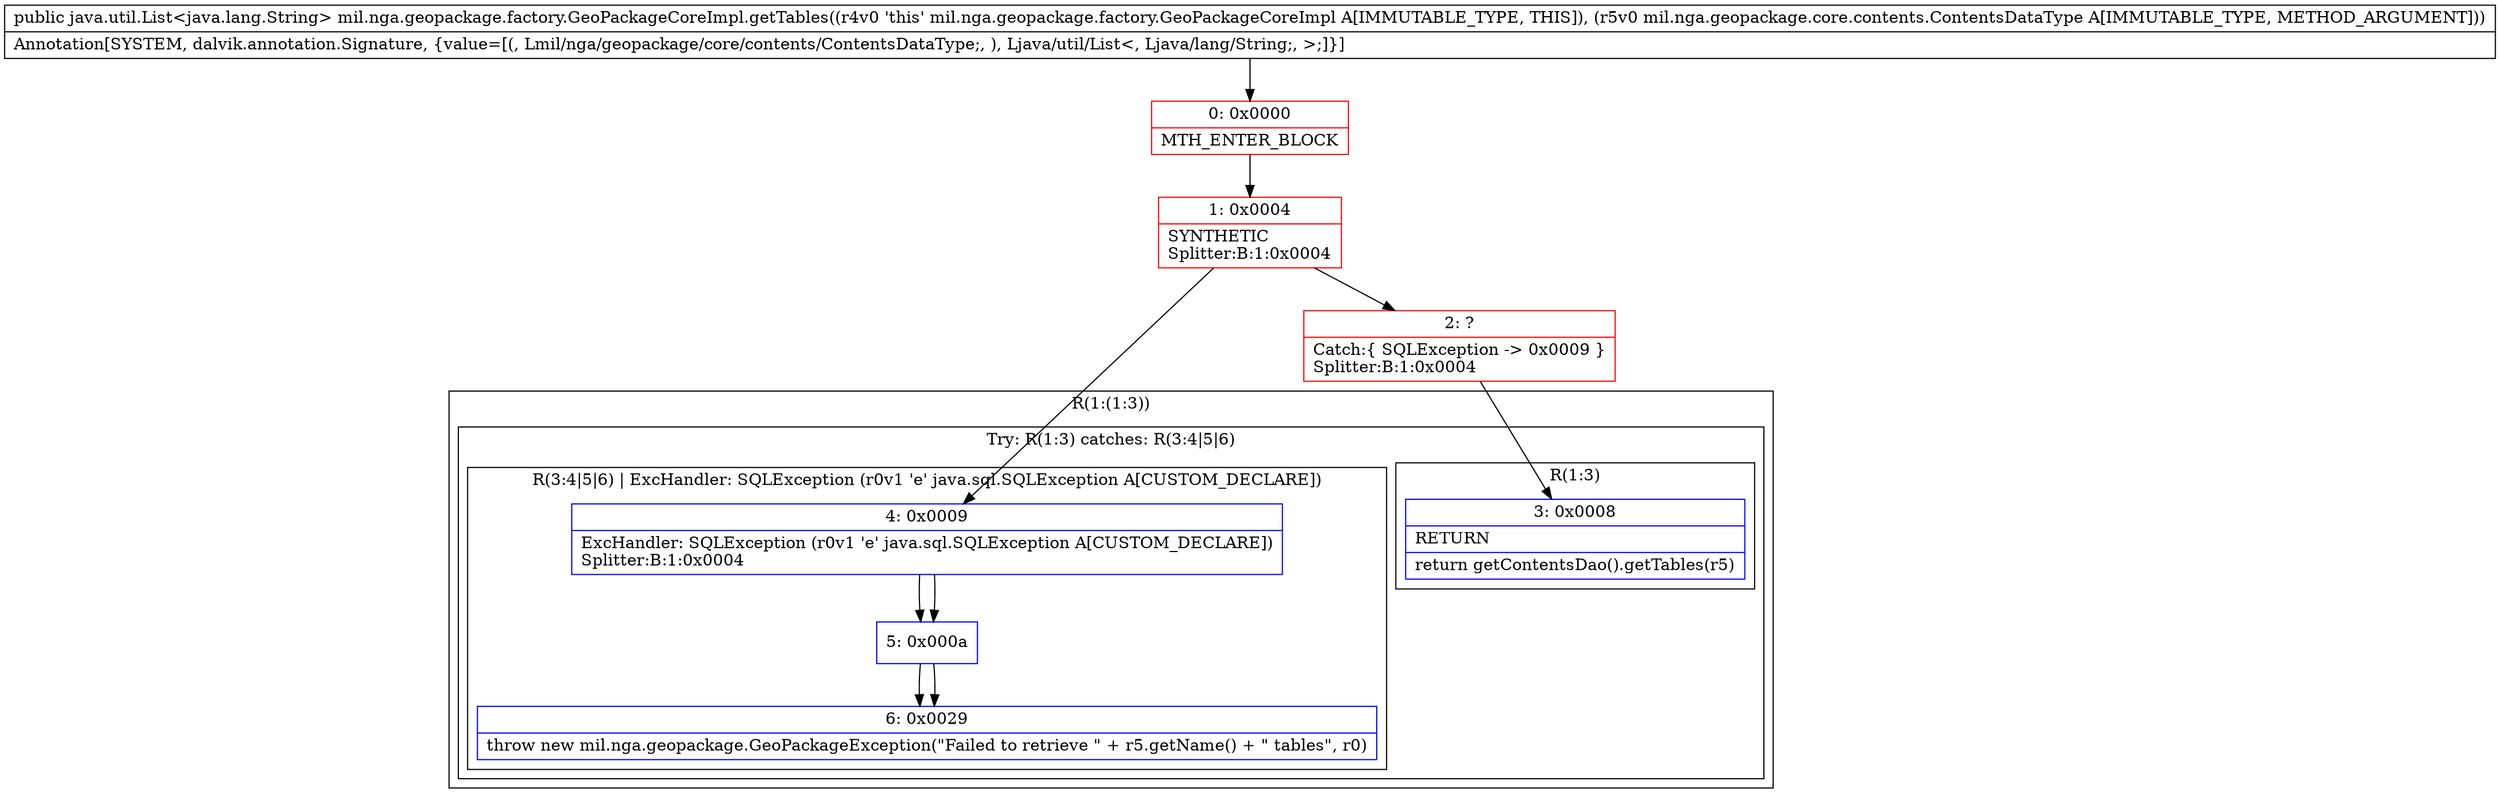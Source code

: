 digraph "CFG formil.nga.geopackage.factory.GeoPackageCoreImpl.getTables(Lmil\/nga\/geopackage\/core\/contents\/ContentsDataType;)Ljava\/util\/List;" {
subgraph cluster_Region_715604645 {
label = "R(1:(1:3))";
node [shape=record,color=blue];
subgraph cluster_TryCatchRegion_89755498 {
label = "Try: R(1:3) catches: R(3:4|5|6)";
node [shape=record,color=blue];
subgraph cluster_Region_1941944497 {
label = "R(1:3)";
node [shape=record,color=blue];
Node_3 [shape=record,label="{3\:\ 0x0008|RETURN\l|return getContentsDao().getTables(r5)\l}"];
}
subgraph cluster_Region_236963611 {
label = "R(3:4|5|6) | ExcHandler: SQLException (r0v1 'e' java.sql.SQLException A[CUSTOM_DECLARE])\l";
node [shape=record,color=blue];
Node_4 [shape=record,label="{4\:\ 0x0009|ExcHandler: SQLException (r0v1 'e' java.sql.SQLException A[CUSTOM_DECLARE])\lSplitter:B:1:0x0004\l}"];
Node_5 [shape=record,label="{5\:\ 0x000a}"];
Node_6 [shape=record,label="{6\:\ 0x0029|throw new mil.nga.geopackage.GeoPackageException(\"Failed to retrieve \" + r5.getName() + \" tables\", r0)\l}"];
}
}
}
subgraph cluster_Region_236963611 {
label = "R(3:4|5|6) | ExcHandler: SQLException (r0v1 'e' java.sql.SQLException A[CUSTOM_DECLARE])\l";
node [shape=record,color=blue];
Node_4 [shape=record,label="{4\:\ 0x0009|ExcHandler: SQLException (r0v1 'e' java.sql.SQLException A[CUSTOM_DECLARE])\lSplitter:B:1:0x0004\l}"];
Node_5 [shape=record,label="{5\:\ 0x000a}"];
Node_6 [shape=record,label="{6\:\ 0x0029|throw new mil.nga.geopackage.GeoPackageException(\"Failed to retrieve \" + r5.getName() + \" tables\", r0)\l}"];
}
Node_0 [shape=record,color=red,label="{0\:\ 0x0000|MTH_ENTER_BLOCK\l}"];
Node_1 [shape=record,color=red,label="{1\:\ 0x0004|SYNTHETIC\lSplitter:B:1:0x0004\l}"];
Node_2 [shape=record,color=red,label="{2\:\ ?|Catch:\{ SQLException \-\> 0x0009 \}\lSplitter:B:1:0x0004\l}"];
MethodNode[shape=record,label="{public java.util.List\<java.lang.String\> mil.nga.geopackage.factory.GeoPackageCoreImpl.getTables((r4v0 'this' mil.nga.geopackage.factory.GeoPackageCoreImpl A[IMMUTABLE_TYPE, THIS]), (r5v0 mil.nga.geopackage.core.contents.ContentsDataType A[IMMUTABLE_TYPE, METHOD_ARGUMENT]))  | Annotation[SYSTEM, dalvik.annotation.Signature, \{value=[(, Lmil\/nga\/geopackage\/core\/contents\/ContentsDataType;, ), Ljava\/util\/List\<, Ljava\/lang\/String;, \>;]\}]\l}"];
MethodNode -> Node_0;
Node_4 -> Node_5;
Node_5 -> Node_6;
Node_4 -> Node_5;
Node_5 -> Node_6;
Node_0 -> Node_1;
Node_1 -> Node_2;
Node_1 -> Node_4;
Node_2 -> Node_3;
}

